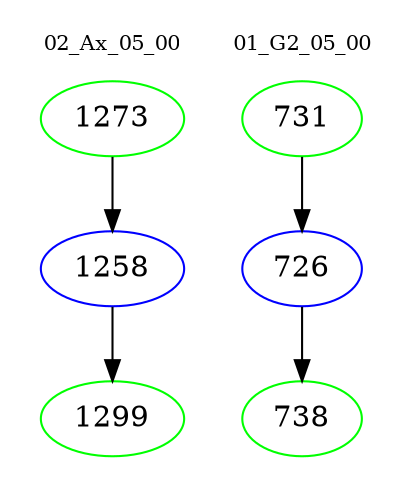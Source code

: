 digraph{
subgraph cluster_0 {
color = white
label = "02_Ax_05_00";
fontsize=10;
T0_1273 [label="1273", color="green"]
T0_1273 -> T0_1258 [color="black"]
T0_1258 [label="1258", color="blue"]
T0_1258 -> T0_1299 [color="black"]
T0_1299 [label="1299", color="green"]
}
subgraph cluster_1 {
color = white
label = "01_G2_05_00";
fontsize=10;
T1_731 [label="731", color="green"]
T1_731 -> T1_726 [color="black"]
T1_726 [label="726", color="blue"]
T1_726 -> T1_738 [color="black"]
T1_738 [label="738", color="green"]
}
}
